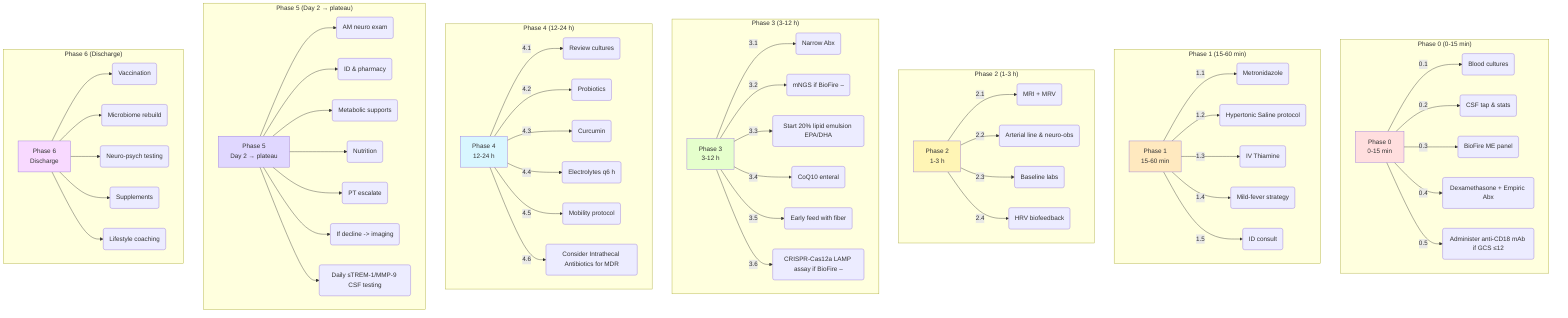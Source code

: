 %% Diagram 1 – Phase-by-Phase Tasks
graph TD
    subgraph "Phase 0 (0-15 min)"
        P0[Phase 0<br>0-15 min]
        P0 -->|0.1| Bld(Blood cultures)
        P0 -->|0.2| CSF(CSF tap & stats)
        P0 -->|0.3| BioFire(BioFire ME panel)
        P0 -->|0.4| Dex(Dexamethasone + Empiric Abx)
        P0 -->|0.5| AugP0_AntiCD18(Administer anti-CD18 mAb if GCS ≤12)
    end

    subgraph "Phase 1 (15-60 min)"
        P1[Phase 1<br>15-60 min]
        P1 -->|1.1| Metro(Metronidazole)
        P1 -->|1.2| Saline(Hypertonic Saline protocol)
        P1 -->|1.3| Thia(IV Thiamine)
        P1 -->|1.4| Temp(Mild-fever strategy)
        P1 -->|1.5| ID(ID consult)
    end

    subgraph "Phase 2 (1-3 h)"
        P2[Phase 2<br>1-3 h]
        P2 -->|2.1| MRI(MRI + MRV)
        P2 -->|2.2| Lines(Arterial line & neuro-obs)
        P2 -->|2.3| Labs(Baseline labs)
        P2 -->|2.4| HRV(HRV biofeedback)
    end

    subgraph "Phase 3 (3-12 h)"
        P3[Phase 3<br>3-12 h]
        P3 -->|3.1| Narrow(Narrow Abx)
        P3 -->|3.2| mNGS(mNGS if BioFire –)
        P3 -->|3.3| AugP3_Lipid(Start 20% lipid emulsion EPA/DHA)
        P3 -->|3.4| CoQ(CoQ10 enteral)
        P3 -->|3.5| Feed(Early feed with fiber)
        P3 -->|3.6| AugP3_CRISPR(CRISPR-Cas12a LAMP assay if BioFire –)
    end

    subgraph "Phase 4 (12-24 h)"
        P4[Phase 4<br>12-24 h]
        P4 -->|4.1| Review(Review cultures)
        P4 -->|4.2| Pro(Probiotics)
        P4 -->|4.3| Cur(Curcumin)
        P4 -->|4.4| Electro(Electrolytes q6 h)
        P4 -->|4.5| Mobility(Mobility protocol)
        P4 -->|4.6| AugP4_ITAbx(Consider Intrathecal Antibiotics for MDR)
    end

    subgraph "Phase 5 (Day 2 → plateau)"
        P5[Phase 5<br>Day 2 → plateau]
        P5 --> NeuroEx(AM neuro exam)
        P5 --> Steward(ID & pharmacy)
        P5 --> Meta(Metabolic supports)
        P5 --> Nutri(Nutrition)
        P5 --> PT(PT escalate)
        P5 --> Escalate(If decline -> imaging)
        P5 --> AugP5_CSFTest(Daily sTREM-1/MMP-9 CSF testing)
    end

    subgraph "Phase 6 (Discharge)"
        P6[Phase 6<br>Discharge]
        P6 --> Vax(Vaccination)
        P6 --> Gut(Microbiome rebuild)
        P6 --> Cog(Neuro-psych testing)
        P6 --> Supp(Supplements)
        P6 --> Life(Lifestyle coaching)
    end

  style P0 fill:#ffdede
  style P1 fill:#ffe9bf
  style P2 fill:#fff5b5
  style P3 fill:#e5ffcc
  style P4 fill:#d8f6ff
  style P5 fill:#e0d7ff
  style P6 fill:#f8d9ff